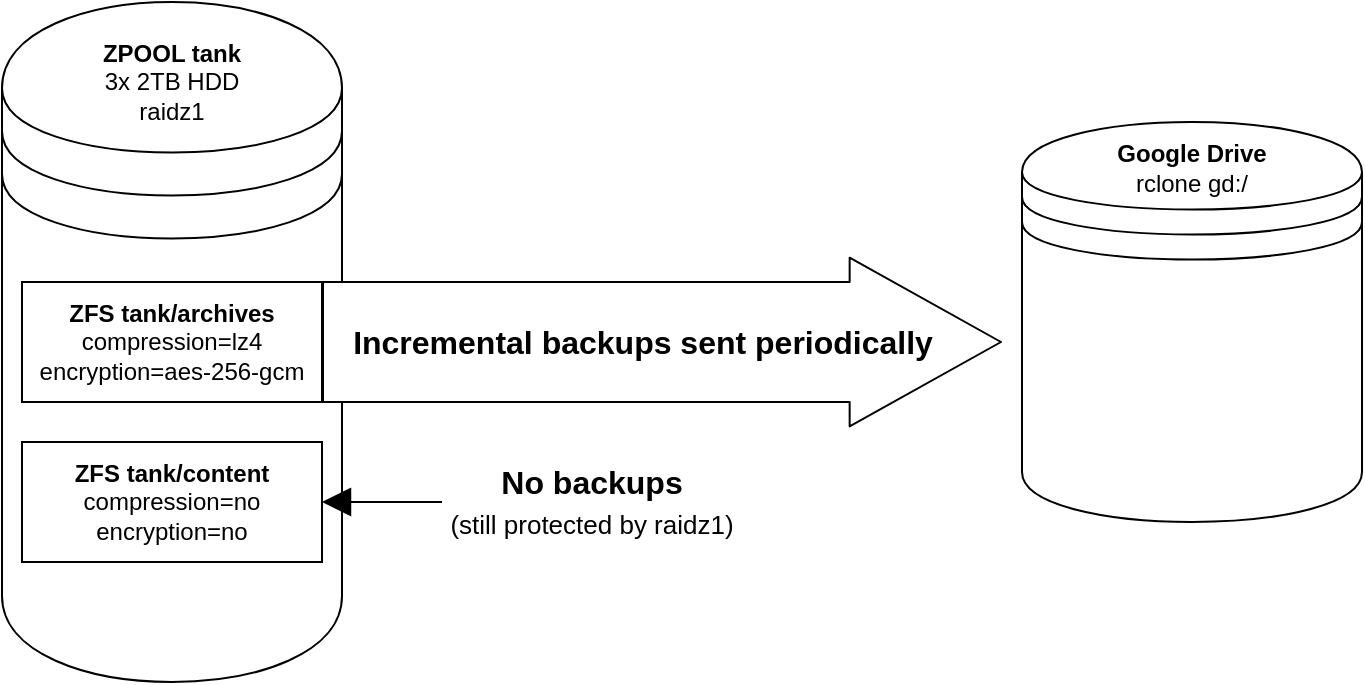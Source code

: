 <mxfile compressed="false" version="13.9.9" type="device" pages="5">
  <diagram id="nJ3RZQYG2YScG-p-Dwe9" name="Overview">
    <mxGraphModel dx="981" dy="554" grid="1" gridSize="10" guides="0" tooltips="1" connect="1" arrows="1" fold="1" page="1" pageScale="1" pageWidth="760" pageHeight="420" math="0" shadow="0">
      <root>
        <mxCell id="0" />
        <mxCell id="1" parent="0" />
        <mxCell id="-GHyNmHYKPq7vWa3w7rU-16" value="" style="shape=datastore;whiteSpace=wrap;html=1;verticalAlign=top;horizontal=1;align=center;" parent="1" vertex="1">
          <mxGeometry x="550" y="100" width="170" height="200" as="geometry" />
        </mxCell>
        <mxCell id="-GHyNmHYKPq7vWa3w7rU-1" value="" style="shape=datastore;whiteSpace=wrap;html=1;verticalAlign=top;horizontal=1;align=center;" parent="1" vertex="1">
          <mxGeometry x="40" y="40" width="170" height="340" as="geometry" />
        </mxCell>
        <mxCell id="-GHyNmHYKPq7vWa3w7rU-4" value="&lt;b&gt;ZFS tank/content&lt;/b&gt;&lt;br&gt;compression=no&lt;br&gt;encryption=no" style="rounded=0;whiteSpace=wrap;html=1;" parent="1" vertex="1">
          <mxGeometry x="50" y="260" width="150" height="60" as="geometry" />
        </mxCell>
        <mxCell id="-GHyNmHYKPq7vWa3w7rU-8" value="&lt;b&gt;ZPOOL tank&lt;br&gt;&lt;/b&gt;3x 2TB HDD&lt;br&gt;raidz1" style="rounded=0;whiteSpace=wrap;html=1;align=center;fillColor=none;strokeColor=none;" parent="1" vertex="1">
          <mxGeometry x="60" y="50" width="130" height="60" as="geometry" />
        </mxCell>
        <mxCell id="-GHyNmHYKPq7vWa3w7rU-11" value="&lt;b&gt;Google Drive&lt;br&gt;&lt;/b&gt;rclone gd:/" style="rounded=0;whiteSpace=wrap;html=1;align=center;fillColor=none;strokeColor=none;" parent="1" vertex="1">
          <mxGeometry x="570" y="93" width="130" height="60" as="geometry" />
        </mxCell>
        <mxCell id="npg67AFGJDjiDNsVnRZ3-2" value="" style="shape=flexArrow;endArrow=classic;html=1;fontSize=11;exitX=1;exitY=0.5;exitDx=0;exitDy=0;endWidth=23.333;endSize=24.892;width=60;fillColor=#ffffff;" parent="1" source="-GHyNmHYKPq7vWa3w7rU-3" edge="1">
          <mxGeometry width="50" height="50" relative="1" as="geometry">
            <mxPoint x="340" y="270" as="sourcePoint" />
            <mxPoint x="540" y="210" as="targetPoint" />
          </mxGeometry>
        </mxCell>
        <mxCell id="npg67AFGJDjiDNsVnRZ3-3" value="Incremental backups sent periodically" style="edgeLabel;html=1;align=center;verticalAlign=middle;resizable=0;points=[];fontSize=16;fontStyle=1" parent="npg67AFGJDjiDNsVnRZ3-2" vertex="1" connectable="0">
          <mxGeometry x="-0.199" y="8" relative="1" as="geometry">
            <mxPoint x="24.17" y="8" as="offset" />
          </mxGeometry>
        </mxCell>
        <mxCell id="npg67AFGJDjiDNsVnRZ3-6" style="edgeStyle=orthogonalEdgeStyle;rounded=0;orthogonalLoop=1;jettySize=auto;html=1;entryX=1;entryY=0.5;entryDx=0;entryDy=0;fontSize=16;endArrow=block;endFill=1;startSize=12;endSize=12;" parent="1" source="npg67AFGJDjiDNsVnRZ3-5" target="-GHyNmHYKPq7vWa3w7rU-4" edge="1">
          <mxGeometry relative="1" as="geometry" />
        </mxCell>
        <mxCell id="npg67AFGJDjiDNsVnRZ3-5" value="&lt;b&gt;No backups&lt;br&gt;&lt;/b&gt;&lt;font style=&quot;font-size: 13px&quot;&gt;(still protected by raidz1)&lt;/font&gt;" style="text;html=1;strokeColor=none;fillColor=none;align=center;verticalAlign=middle;whiteSpace=wrap;rounded=0;fontSize=16;opacity=20;" parent="1" vertex="1">
          <mxGeometry x="260" y="270" width="150" height="40" as="geometry" />
        </mxCell>
        <mxCell id="-GHyNmHYKPq7vWa3w7rU-3" value="&lt;b&gt;ZFS tank/archives&lt;br&gt;&lt;/b&gt;compression=lz4&lt;br&gt;encryption=aes-256-gcm" style="rounded=0;whiteSpace=wrap;html=1;" parent="1" vertex="1">
          <mxGeometry x="50" y="180" width="150" height="60" as="geometry" />
        </mxCell>
      </root>
    </mxGraphModel>
  </diagram>
  <diagram name="Internal Arch" id="vzJnrldd0c1qB9JZdmv3">
    <mxGraphModel dx="981" dy="554" grid="1" gridSize="10" guides="0" tooltips="1" connect="1" arrows="1" fold="1" page="1" pageScale="1" pageWidth="760" pageHeight="480" math="0" shadow="0">
      <root>
        <mxCell id="HpQt6Ej-NXhSkaC_cFh1-0" />
        <mxCell id="HpQt6Ej-NXhSkaC_cFh1-1" parent="HpQt6Ej-NXhSkaC_cFh1-0" />
        <mxCell id="HpQt6Ej-NXhSkaC_cFh1-2" value="" style="shape=datastore;whiteSpace=wrap;html=1;verticalAlign=top;horizontal=1;align=center;" parent="HpQt6Ej-NXhSkaC_cFh1-1" vertex="1">
          <mxGeometry x="550" y="40" width="170" height="400" as="geometry" />
        </mxCell>
        <mxCell id="HpQt6Ej-NXhSkaC_cFh1-3" value="" style="shape=datastore;whiteSpace=wrap;html=1;verticalAlign=top;horizontal=1;align=center;" parent="HpQt6Ej-NXhSkaC_cFh1-1" vertex="1">
          <mxGeometry x="40" y="40" width="170" height="400" as="geometry" />
        </mxCell>
        <mxCell id="HpQt6Ej-NXhSkaC_cFh1-6" value="&lt;b&gt;ZFS tank/archives&lt;br&gt;&lt;/b&gt;compression=lz4&lt;br&gt;encryption=aes-256-gcm" style="rounded=0;whiteSpace=wrap;html=1;" parent="HpQt6Ej-NXhSkaC_cFh1-1" vertex="1">
          <mxGeometry x="50" y="190" width="150" height="60" as="geometry" />
        </mxCell>
        <mxCell id="HpQt6Ej-NXhSkaC_cFh1-7" value="&lt;b&gt;ZFS tank/content&lt;/b&gt;&lt;br&gt;" style="rounded=0;whiteSpace=wrap;html=1;opacity=20;textOpacity=20;" parent="HpQt6Ej-NXhSkaC_cFh1-1" vertex="1">
          <mxGeometry x="50" y="360" width="150" height="30" as="geometry" />
        </mxCell>
        <mxCell id="HpQt6Ej-NXhSkaC_cFh1-8" value="&lt;b&gt;ZPOOL tank&lt;br&gt;&lt;/b&gt;3x 2TB HDD&lt;br&gt;raidz1" style="rounded=0;whiteSpace=wrap;html=1;align=center;fillColor=none;strokeColor=none;" parent="HpQt6Ej-NXhSkaC_cFh1-1" vertex="1">
          <mxGeometry x="60" y="60" width="130" height="60" as="geometry" />
        </mxCell>
        <mxCell id="HpQt6Ej-NXhSkaC_cFh1-10" value="&lt;span&gt;@1605662812&lt;/span&gt;" style="rounded=0;whiteSpace=wrap;html=1;fontStyle=0" parent="HpQt6Ej-NXhSkaC_cFh1-1" vertex="1">
          <mxGeometry x="50" y="250" width="150" height="30" as="geometry" />
        </mxCell>
        <mxCell id="HpQt6Ej-NXhSkaC_cFh1-12" value="&lt;span&gt;@1605502314&lt;/span&gt;" style="rounded=0;whiteSpace=wrap;html=1;fontStyle=0" parent="HpQt6Ej-NXhSkaC_cFh1-1" vertex="1">
          <mxGeometry x="50" y="280" width="150" height="30" as="geometry" />
        </mxCell>
        <mxCell id="HpQt6Ej-NXhSkaC_cFh1-13" value="&lt;b&gt;Google Drive&lt;br&gt;&lt;/b&gt;rclone gd:/" style="rounded=0;whiteSpace=wrap;html=1;align=center;fillColor=none;strokeColor=none;" parent="HpQt6Ej-NXhSkaC_cFh1-1" vertex="1">
          <mxGeometry x="570" y="50" width="130" height="60" as="geometry" />
        </mxCell>
        <mxCell id="HpQt6Ej-NXhSkaC_cFh1-14" value="base_1605400577/" style="shape=document;whiteSpace=wrap;html=1;boundedLbl=1;fillColor=none;align=center;size=0.25;" parent="HpQt6Ej-NXhSkaC_cFh1-1" vertex="1">
          <mxGeometry x="570" y="210" width="130" height="40" as="geometry" />
        </mxCell>
        <mxCell id="HpQt6Ej-NXhSkaC_cFh1-15" value="&lt;span&gt;@base_1605400577&lt;/span&gt;" style="rounded=0;whiteSpace=wrap;html=1;fontStyle=0" parent="HpQt6Ej-NXhSkaC_cFh1-1" vertex="1">
          <mxGeometry x="50" y="310" width="150" height="30" as="geometry" />
        </mxCell>
        <mxCell id="HpQt6Ej-NXhSkaC_cFh1-16" value="1605400577_1605502314/" style="shape=tape;whiteSpace=wrap;html=1;fillColor=none;align=center;size=0.2;fontSize=9;" parent="HpQt6Ej-NXhSkaC_cFh1-1" vertex="1">
          <mxGeometry x="570" y="250" width="130" height="40" as="geometry" />
        </mxCell>
        <mxCell id="HpQt6Ej-NXhSkaC_cFh1-17" value="1605502314_1605662812/" style="shape=tape;whiteSpace=wrap;html=1;fillColor=none;align=center;size=0.2;fontSize=9;" parent="HpQt6Ej-NXhSkaC_cFh1-1" vertex="1">
          <mxGeometry x="570" y="290" width="130" height="40" as="geometry" />
        </mxCell>
        <mxCell id="HpQt6Ej-NXhSkaC_cFh1-18" value="" style="shape=tape;whiteSpace=wrap;html=1;fillColor=none;align=center;size=0.2;" parent="HpQt6Ej-NXhSkaC_cFh1-1" vertex="1">
          <mxGeometry x="570" y="357" width="130" height="40" as="geometry" />
        </mxCell>
        <mxCell id="HpQt6Ej-NXhSkaC_cFh1-19" value="..." style="text;html=1;strokeColor=none;fillColor=none;align=center;verticalAlign=middle;whiteSpace=wrap;rounded=0;fontSize=20;" parent="HpQt6Ej-NXhSkaC_cFh1-1" vertex="1">
          <mxGeometry x="616" y="330" width="40" height="20" as="geometry" />
        </mxCell>
        <mxCell id="ng96mBctWofza6et0SA4-3" style="edgeStyle=orthogonalEdgeStyle;rounded=0;orthogonalLoop=1;jettySize=auto;html=1;exitX=-0.002;exitY=0.375;exitDx=0;exitDy=0;entryX=1;entryY=0.5;entryDx=0;entryDy=0;startSize=12;endArrow=block;endFill=1;endSize=12;fillColor=#ffffff;fontSize=12;exitPerimeter=0;" parent="HpQt6Ej-NXhSkaC_cFh1-1" source="ng96mBctWofza6et0SA4-1" target="HpQt6Ej-NXhSkaC_cFh1-10" edge="1">
          <mxGeometry relative="1" as="geometry" />
        </mxCell>
        <mxCell id="ng96mBctWofza6et0SA4-1" value="Unix timestamp of the snapshots&#39; &quot;creation&quot; property" style="text;html=1;strokeColor=none;fillColor=none;align=center;verticalAlign=middle;whiteSpace=wrap;rounded=0;labelBackgroundColor=#FFFFFF;fontSize=12;opacity=50;" parent="HpQt6Ej-NXhSkaC_cFh1-1" vertex="1">
          <mxGeometry x="290" y="250" width="180" height="40" as="geometry" />
        </mxCell>
        <mxCell id="ng96mBctWofza6et0SA4-4" style="edgeStyle=orthogonalEdgeStyle;rounded=0;orthogonalLoop=1;jettySize=auto;html=1;exitX=1;exitY=0.5;exitDx=0;exitDy=0;entryX=0;entryY=0.5;entryDx=0;entryDy=0;entryPerimeter=0;startSize=12;endArrow=block;endFill=1;endSize=12;fillColor=#ffffff;fontSize=12;" parent="HpQt6Ej-NXhSkaC_cFh1-1" source="ng96mBctWofza6et0SA4-2" target="HpQt6Ej-NXhSkaC_cFh1-17" edge="1">
          <mxGeometry relative="1" as="geometry" />
        </mxCell>
        <mxCell id="ng96mBctWofza6et0SA4-2" value="&amp;lt;previous&amp;gt;_&amp;lt;current&amp;gt;" style="text;html=1;strokeColor=none;fillColor=none;align=center;verticalAlign=middle;whiteSpace=wrap;rounded=0;labelBackgroundColor=#FFFFFF;fontSize=12;opacity=50;" parent="HpQt6Ej-NXhSkaC_cFh1-1" vertex="1">
          <mxGeometry x="310" y="290" width="140" height="40" as="geometry" />
        </mxCell>
      </root>
    </mxGraphModel>
  </diagram>
  <diagram name="Initialize" id="cofP7T9EM-FGZ8RabKio">
    <mxGraphModel dx="813" dy="459" grid="1" gridSize="10" guides="0" tooltips="1" connect="1" arrows="1" fold="1" page="1" pageScale="1" pageWidth="760" pageHeight="480" math="0" shadow="0">
      <root>
        <mxCell id="0Wr0nN8OQr0QDUOuUOFK-0" />
        <mxCell id="0Wr0nN8OQr0QDUOuUOFK-1" parent="0Wr0nN8OQr0QDUOuUOFK-0" />
        <mxCell id="0Wr0nN8OQr0QDUOuUOFK-2" value="" style="shape=datastore;whiteSpace=wrap;html=1;verticalAlign=top;horizontal=1;align=center;" parent="0Wr0nN8OQr0QDUOuUOFK-1" vertex="1">
          <mxGeometry x="550" y="40" width="170" height="400" as="geometry" />
        </mxCell>
        <mxCell id="0Wr0nN8OQr0QDUOuUOFK-3" value="" style="shape=datastore;whiteSpace=wrap;html=1;verticalAlign=top;horizontal=1;align=center;" parent="0Wr0nN8OQr0QDUOuUOFK-1" vertex="1">
          <mxGeometry x="40" y="40" width="170" height="400" as="geometry" />
        </mxCell>
        <mxCell id="2aMbnrLA5fNozRiJ_EdC-1" style="edgeStyle=orthogonalEdgeStyle;rounded=0;orthogonalLoop=1;jettySize=auto;html=1;exitX=1;exitY=0.75;exitDx=0;exitDy=0;entryX=0;entryY=0.25;entryDx=0;entryDy=0;startSize=12;endArrow=block;endFill=1;endSize=12;fillColor=#ffffff;fontSize=16;" parent="0Wr0nN8OQr0QDUOuUOFK-1" source="0Wr0nN8OQr0QDUOuUOFK-13" target="0Wr0nN8OQr0QDUOuUOFK-12" edge="1">
          <mxGeometry relative="1" as="geometry">
            <Array as="points">
              <mxPoint x="530" y="273" />
              <mxPoint x="530" y="220" />
            </Array>
          </mxGeometry>
        </mxCell>
        <mxCell id="_yrOJepQ_6mpStZRwek_-3" value="zfs send -Rw tank/archives&lt;span style=&quot;background-color: rgb(248 , 249 , 250) ; font-size: 12px&quot;&gt;@1605400577&lt;/span&gt;_base \&lt;br style=&quot;font-size: 12px&quot;&gt;| rpipe.py gd:/tank/archives/" style="edgeLabel;html=1;align=left;verticalAlign=middle;resizable=0;points=[];fontSize=12;" parent="2aMbnrLA5fNozRiJ_EdC-1" vertex="1" connectable="0">
          <mxGeometry x="-0.328" y="-1" relative="1" as="geometry">
            <mxPoint x="-102.07" y="16.49" as="offset" />
          </mxGeometry>
        </mxCell>
        <mxCell id="_yrOJepQ_6mpStZRwek_-1" style="edgeStyle=orthogonalEdgeStyle;rounded=0;orthogonalLoop=1;jettySize=auto;html=1;exitX=1;exitY=0.25;exitDx=0;exitDy=0;entryX=1;entryY=0.25;entryDx=0;entryDy=0;startSize=12;endArrow=block;endFill=1;endSize=12;fillColor=#ffffff;fontSize=16;" parent="0Wr0nN8OQr0QDUOuUOFK-1" source="0Wr0nN8OQr0QDUOuUOFK-4" target="0Wr0nN8OQr0QDUOuUOFK-13" edge="1">
          <mxGeometry relative="1" as="geometry">
            <Array as="points">
              <mxPoint x="230" y="205" />
              <mxPoint x="230" y="257" />
            </Array>
          </mxGeometry>
        </mxCell>
        <mxCell id="_yrOJepQ_6mpStZRwek_-2" value="zfs snapshot tank/archives&lt;span style=&quot;text-align: center ; background-color: rgb(248 , 249 , 250)&quot;&gt;@base&lt;br&gt;zfs rename ...&lt;br&gt;&lt;/span&gt;" style="edgeLabel;html=1;align=left;verticalAlign=middle;resizable=0;points=[];fontSize=12;" parent="_yrOJepQ_6mpStZRwek_-1" vertex="1" connectable="0">
          <mxGeometry x="-0.642" y="2" relative="1" as="geometry">
            <mxPoint x="20.0" y="27" as="offset" />
          </mxGeometry>
        </mxCell>
        <mxCell id="0Wr0nN8OQr0QDUOuUOFK-4" value="&lt;b&gt;ZFS tank/archives&lt;br&gt;&lt;/b&gt;compression=lz4&lt;br&gt;encryption=aes-256-gcm" style="rounded=0;whiteSpace=wrap;html=1;" parent="0Wr0nN8OQr0QDUOuUOFK-1" vertex="1">
          <mxGeometry x="50" y="190" width="150" height="60" as="geometry" />
        </mxCell>
        <mxCell id="0Wr0nN8OQr0QDUOuUOFK-6" value="&lt;b&gt;ZPOOL tank&lt;br&gt;&lt;/b&gt;3x 2TB HDD&lt;br&gt;raidz1" style="rounded=0;whiteSpace=wrap;html=1;align=center;fillColor=none;strokeColor=none;" parent="0Wr0nN8OQr0QDUOuUOFK-1" vertex="1">
          <mxGeometry x="60" y="60" width="130" height="60" as="geometry" />
        </mxCell>
        <mxCell id="0Wr0nN8OQr0QDUOuUOFK-11" value="&lt;b&gt;Google Drive&lt;br&gt;&lt;/b&gt;rclone gd:/" style="rounded=0;whiteSpace=wrap;html=1;align=center;fillColor=none;strokeColor=none;" parent="0Wr0nN8OQr0QDUOuUOFK-1" vertex="1">
          <mxGeometry x="570" y="50" width="130" height="60" as="geometry" />
        </mxCell>
        <mxCell id="k0br9yilRomerTQD-o_a-1" style="edgeStyle=orthogonalEdgeStyle;rounded=0;orthogonalLoop=1;jettySize=auto;html=1;exitX=0.513;exitY=0.875;exitDx=0;exitDy=0;entryX=0.5;entryY=1;entryDx=0;entryDy=0;exitPerimeter=0;fillColor=#d5e8d4;strokeColor=#82b366;" edge="1" parent="0Wr0nN8OQr0QDUOuUOFK-1" source="0Wr0nN8OQr0QDUOuUOFK-12" target="0Wr0nN8OQr0QDUOuUOFK-13">
          <mxGeometry relative="1" as="geometry">
            <Array as="points">
              <mxPoint x="637" y="330" />
              <mxPoint x="125" y="330" />
            </Array>
          </mxGeometry>
        </mxCell>
        <mxCell id="k0br9yilRomerTQD-o_a-2" value="&lt;div&gt;if [[ rpipe --verify gd:/tank/archives/base_1605400577 ]]; then;&lt;/div&gt;&lt;div&gt;zfs set tag:offsite=offsite tank/archives@base_1605400577&lt;br&gt;&lt;/div&gt;" style="edgeLabel;html=1;align=center;verticalAlign=middle;resizable=0;points=[];" vertex="1" connectable="0" parent="k0br9yilRomerTQD-o_a-1">
          <mxGeometry x="0.201" relative="1" as="geometry">
            <mxPoint x="36.83" y="19.97" as="offset" />
          </mxGeometry>
        </mxCell>
        <mxCell id="0Wr0nN8OQr0QDUOuUOFK-12" value="base_1605400577/" style="shape=document;whiteSpace=wrap;html=1;boundedLbl=1;fillColor=none;align=center;size=0.25;" parent="0Wr0nN8OQr0QDUOuUOFK-1" vertex="1">
          <mxGeometry x="570" y="210" width="130" height="40" as="geometry" />
        </mxCell>
        <mxCell id="0Wr0nN8OQr0QDUOuUOFK-13" value="@base_1605400577" style="rounded=0;whiteSpace=wrap;html=1;" parent="0Wr0nN8OQr0QDUOuUOFK-1" vertex="1">
          <mxGeometry x="50" y="250" width="150" height="30" as="geometry" />
        </mxCell>
      </root>
    </mxGraphModel>
  </diagram>
  <diagram name="Incremental Backup" id="_9e9zvw17JblkfMjJDrS">
    <mxGraphModel dx="981" dy="554" grid="1" gridSize="10" guides="0" tooltips="1" connect="1" arrows="1" fold="1" page="1" pageScale="1" pageWidth="760" pageHeight="480" math="0" shadow="0">
      <root>
        <mxCell id="Dsu6ImqsWFirkIyhKRx3-0" />
        <mxCell id="Dsu6ImqsWFirkIyhKRx3-1" parent="Dsu6ImqsWFirkIyhKRx3-0" />
        <mxCell id="Dsu6ImqsWFirkIyhKRx3-2" value="" style="shape=datastore;whiteSpace=wrap;html=1;verticalAlign=top;horizontal=1;align=center;" parent="Dsu6ImqsWFirkIyhKRx3-1" vertex="1">
          <mxGeometry x="550" y="40" width="170" height="400" as="geometry" />
        </mxCell>
        <mxCell id="Dsu6ImqsWFirkIyhKRx3-3" value="" style="shape=datastore;whiteSpace=wrap;html=1;verticalAlign=top;horizontal=1;align=center;" parent="Dsu6ImqsWFirkIyhKRx3-1" vertex="1">
          <mxGeometry x="40" y="40" width="170" height="400" as="geometry" />
        </mxCell>
        <mxCell id="BSZRfIyCe6NDJ4Em-f5b-1" style="edgeStyle=orthogonalEdgeStyle;rounded=0;orthogonalLoop=1;jettySize=auto;html=1;exitX=1;exitY=0.5;exitDx=0;exitDy=0;entryX=1;entryY=0.25;entryDx=0;entryDy=0;startSize=12;endArrow=block;endFill=1;endSize=12;fillColor=#ffffff;fontSize=12;" parent="Dsu6ImqsWFirkIyhKRx3-1" source="Dsu6ImqsWFirkIyhKRx3-6" target="BSZRfIyCe6NDJ4Em-f5b-0" edge="1">
          <mxGeometry relative="1" as="geometry">
            <Array as="points">
              <mxPoint x="250" y="220" />
              <mxPoint x="250" y="257" />
            </Array>
          </mxGeometry>
        </mxCell>
        <mxCell id="BSZRfIyCe6NDJ4Em-f5b-8" value="&lt;span&gt;zfs snapshot tank/archives@next&lt;br&gt;&lt;/span&gt;zfs rename ..." style="edgeLabel;html=1;align=left;verticalAlign=middle;resizable=0;points=[];fontSize=12;" parent="BSZRfIyCe6NDJ4Em-f5b-1" vertex="1" connectable="0">
          <mxGeometry x="-0.213" y="2" relative="1" as="geometry">
            <mxPoint x="8" y="6.17" as="offset" />
          </mxGeometry>
        </mxCell>
        <mxCell id="Dsu6ImqsWFirkIyhKRx3-6" value="&lt;b&gt;ZFS tank/archives&lt;br&gt;&lt;/b&gt;compression=lz4&lt;br&gt;encryption=aes-256-gcm" style="rounded=0;whiteSpace=wrap;html=1;" parent="Dsu6ImqsWFirkIyhKRx3-1" vertex="1">
          <mxGeometry x="50" y="190" width="150" height="60" as="geometry" />
        </mxCell>
        <mxCell id="Dsu6ImqsWFirkIyhKRx3-8" value="&lt;b&gt;ZPOOL tank&lt;br&gt;&lt;/b&gt;3x 2TB HDD&lt;br&gt;raidz1" style="rounded=0;whiteSpace=wrap;html=1;align=center;fillColor=none;strokeColor=none;" parent="Dsu6ImqsWFirkIyhKRx3-1" vertex="1">
          <mxGeometry x="60" y="60" width="130" height="60" as="geometry" />
        </mxCell>
        <mxCell id="Dsu6ImqsWFirkIyhKRx3-10" value="@1605502314" style="rounded=0;whiteSpace=wrap;html=1;" parent="Dsu6ImqsWFirkIyhKRx3-1" vertex="1">
          <mxGeometry x="50" y="310" width="150" height="30" as="geometry" />
        </mxCell>
        <mxCell id="BSZRfIyCe6NDJ4Em-f5b-10" style="edgeStyle=none;rounded=0;orthogonalLoop=1;jettySize=auto;html=1;exitX=1;exitY=0.5;exitDx=0;exitDy=0;entryX=0;entryY=0.75;entryDx=0;entryDy=0;startSize=12;endArrow=none;endFill=0;endSize=12;fillColor=#ffffff;fontSize=12;" parent="Dsu6ImqsWFirkIyhKRx3-1" source="Dsu6ImqsWFirkIyhKRx3-12" target="BSZRfIyCe6NDJ4Em-f5b-3" edge="1">
          <mxGeometry relative="1" as="geometry" />
        </mxCell>
        <mxCell id="lUZiyqtygKgdyy2KkRa9-2" style="rounded=0;orthogonalLoop=1;jettySize=auto;html=1;exitX=0;exitY=1;exitDx=0;exitDy=0;entryX=1;entryY=1;entryDx=0;entryDy=0;endArrow=none;endFill=0;fillColor=#f8cecc;strokeColor=#b85450;" edge="1" parent="Dsu6ImqsWFirkIyhKRx3-1" source="Dsu6ImqsWFirkIyhKRx3-12" target="Dsu6ImqsWFirkIyhKRx3-10">
          <mxGeometry relative="1" as="geometry" />
        </mxCell>
        <mxCell id="Dsu6ImqsWFirkIyhKRx3-12" value="@1605662812" style="rounded=0;whiteSpace=wrap;html=1;" parent="Dsu6ImqsWFirkIyhKRx3-1" vertex="1">
          <mxGeometry x="50" y="280" width="150" height="30" as="geometry" />
        </mxCell>
        <mxCell id="Dsu6ImqsWFirkIyhKRx3-13" value="&lt;b&gt;Google Drive&lt;br&gt;&lt;/b&gt;rclone gd:/" style="rounded=0;whiteSpace=wrap;html=1;align=center;fillColor=none;strokeColor=none;" parent="Dsu6ImqsWFirkIyhKRx3-1" vertex="1">
          <mxGeometry x="570" y="50" width="130" height="60" as="geometry" />
        </mxCell>
        <mxCell id="Dsu6ImqsWFirkIyhKRx3-14" value="base_1605400577/" style="shape=document;whiteSpace=wrap;html=1;boundedLbl=1;fillColor=none;align=center;size=0.25;" parent="Dsu6ImqsWFirkIyhKRx3-1" vertex="1">
          <mxGeometry x="570" y="210" width="130" height="40" as="geometry" />
        </mxCell>
        <mxCell id="Dsu6ImqsWFirkIyhKRx3-15" value="@base_1605400577" style="rounded=0;whiteSpace=wrap;html=1;" parent="Dsu6ImqsWFirkIyhKRx3-1" vertex="1">
          <mxGeometry x="50" y="340" width="150" height="30" as="geometry" />
        </mxCell>
        <mxCell id="Dsu6ImqsWFirkIyhKRx3-16" value="1605502314_1605662812/" style="shape=tape;whiteSpace=wrap;html=1;fillColor=none;align=center;size=0.2;fontSize=9;" parent="Dsu6ImqsWFirkIyhKRx3-1" vertex="1">
          <mxGeometry x="570" y="270" width="130" height="40" as="geometry" />
        </mxCell>
        <mxCell id="HaQgBZDqiXkVRI3ILobC-0" style="edgeStyle=orthogonalEdgeStyle;rounded=0;orthogonalLoop=1;jettySize=auto;html=1;exitX=0.25;exitY=1;exitDx=0;exitDy=0;exitPerimeter=0;entryX=0;entryY=0.5;entryDx=0;entryDy=0;fillColor=#d5e8d4;strokeColor=#82b366;" edge="1" parent="Dsu6ImqsWFirkIyhKRx3-1" source="Dsu6ImqsWFirkIyhKRx3-17" target="BSZRfIyCe6NDJ4Em-f5b-0">
          <mxGeometry relative="1" as="geometry">
            <Array as="points">
              <mxPoint x="602" y="380" />
              <mxPoint x="20" y="380" />
              <mxPoint x="20" y="265" />
            </Array>
          </mxGeometry>
        </mxCell>
        <mxCell id="HaQgBZDqiXkVRI3ILobC-1" value="Verify and set offsite tag" style="edgeLabel;html=1;align=center;verticalAlign=middle;resizable=0;points=[];" vertex="1" connectable="0" parent="HaQgBZDqiXkVRI3ILobC-0">
          <mxGeometry x="0.073" y="1" relative="1" as="geometry">
            <mxPoint x="133.77" y="8.97" as="offset" />
          </mxGeometry>
        </mxCell>
        <mxCell id="Dsu6ImqsWFirkIyhKRx3-17" value="1605662812_1605723987/" style="shape=tape;whiteSpace=wrap;html=1;fillColor=none;align=center;size=0.2;fontSize=9;" parent="Dsu6ImqsWFirkIyhKRx3-1" vertex="1">
          <mxGeometry x="570" y="310" width="130" height="40" as="geometry" />
        </mxCell>
        <mxCell id="BSZRfIyCe6NDJ4Em-f5b-9" style="rounded=0;orthogonalLoop=1;jettySize=auto;html=1;exitX=1;exitY=0.75;exitDx=0;exitDy=0;entryX=0;entryY=0.25;entryDx=0;entryDy=0;startSize=12;endArrow=none;endFill=0;endSize=12;fillColor=#ffffff;fontSize=12;" parent="Dsu6ImqsWFirkIyhKRx3-1" source="BSZRfIyCe6NDJ4Em-f5b-0" target="BSZRfIyCe6NDJ4Em-f5b-3" edge="1">
          <mxGeometry relative="1" as="geometry" />
        </mxCell>
        <mxCell id="BSZRfIyCe6NDJ4Em-f5b-0" value="@1605723987" style="rounded=0;whiteSpace=wrap;html=1;" parent="Dsu6ImqsWFirkIyhKRx3-1" vertex="1">
          <mxGeometry x="50" y="250" width="150" height="30" as="geometry" />
        </mxCell>
        <mxCell id="BSZRfIyCe6NDJ4Em-f5b-6" style="edgeStyle=orthogonalEdgeStyle;rounded=0;orthogonalLoop=1;jettySize=auto;html=1;exitX=1;exitY=0.5;exitDx=0;exitDy=0;entryX=0;entryY=0.5;entryDx=0;entryDy=0;entryPerimeter=0;startSize=12;endArrow=block;endFill=1;endSize=12;fillColor=#ffffff;fontSize=12;" parent="Dsu6ImqsWFirkIyhKRx3-1" source="BSZRfIyCe6NDJ4Em-f5b-3" target="Dsu6ImqsWFirkIyhKRx3-17" edge="1">
          <mxGeometry relative="1" as="geometry">
            <Array as="points">
              <mxPoint x="540" y="284" />
              <mxPoint x="540" y="330" />
            </Array>
          </mxGeometry>
        </mxCell>
        <mxCell id="BSZRfIyCe6NDJ4Em-f5b-7" value="&lt;font style=&quot;font-size: 12px&quot;&gt;zfs send -wi tank/archives&lt;span style=&quot;background-color: rgb(248 , 249 , 250)&quot;&gt;@1605662812&lt;/span&gt;&amp;nbsp;\&lt;br&gt;tank/archives&lt;span style=&quot;background-color: rgb(248 , 249 , 250)&quot;&gt;@160572398&lt;font style=&quot;font-size: 12px&quot;&gt;7&lt;/font&gt;&lt;/span&gt;&lt;font style=&quot;font-size: 12px&quot;&gt; \&lt;br&gt;&lt;span style=&quot;background-color: rgb(248 , 249 , 250)&quot;&gt;| rpipe gd:/tank/archives/&lt;br&gt;&lt;/span&gt;&lt;/font&gt;&lt;/font&gt;" style="edgeLabel;html=1;align=center;verticalAlign=middle;resizable=0;points=[];fontSize=12;labelBackgroundColor=#FFFFFF;" parent="BSZRfIyCe6NDJ4Em-f5b-6" vertex="1" connectable="0">
          <mxGeometry x="-0.771" y="2" relative="1" as="geometry">
            <mxPoint x="1.03" y="48.01" as="offset" />
          </mxGeometry>
        </mxCell>
        <mxCell id="BSZRfIyCe6NDJ4Em-f5b-3" value="" style="triangle;whiteSpace=wrap;html=1;fillColor=none;fontSize=12;align=center;" parent="Dsu6ImqsWFirkIyhKRx3-1" vertex="1">
          <mxGeometry x="300" y="262" width="60" height="44" as="geometry" />
        </mxCell>
        <mxCell id="BSZRfIyCe6NDJ4Em-f5b-13" style="edgeStyle=orthogonalEdgeStyle;rounded=0;orthogonalLoop=1;jettySize=auto;html=1;entryX=1;entryY=0.5;entryDx=0;entryDy=0;startSize=12;endArrow=block;endFill=1;endSize=12;fillColor=#ffffff;fontSize=11;" parent="Dsu6ImqsWFirkIyhKRx3-1" source="BSZRfIyCe6NDJ4Em-f5b-12" target="Dsu6ImqsWFirkIyhKRx3-10" edge="1">
          <mxGeometry relative="1" as="geometry" />
        </mxCell>
        <mxCell id="BSZRfIyCe6NDJ4Em-f5b-12" value="zf&lt;font style=&quot;font-size: 11px&quot;&gt;s destroy tank/archives&lt;span style=&quot;background-color: rgb(248 , 249 , 250)&quot;&gt;@1605502314&lt;/span&gt;&lt;/font&gt;" style="text;html=1;strokeColor=none;fillColor=none;align=center;verticalAlign=middle;whiteSpace=wrap;rounded=0;labelBackgroundColor=#FFFFFF;fontSize=11;opacity=50;" parent="Dsu6ImqsWFirkIyhKRx3-1" vertex="1">
          <mxGeometry x="280" y="420" width="200" height="20" as="geometry" />
        </mxCell>
        <mxCell id="_eyJa2z6mlq-MGPUq4mG-0" value="..." style="text;html=1;strokeColor=none;fillColor=none;align=center;verticalAlign=middle;whiteSpace=wrap;rounded=0;labelBackgroundColor=#FFFFFF;fontSize=15;opacity=50;fontStyle=1" parent="Dsu6ImqsWFirkIyhKRx3-1" vertex="1">
          <mxGeometry x="618" y="248" width="40" height="20" as="geometry" />
        </mxCell>
        <mxCell id="lUZiyqtygKgdyy2KkRa9-4" value="" style="endArrow=none;html=1;exitX=0;exitY=0;exitDx=0;exitDy=0;entryX=1;entryY=1;entryDx=0;entryDy=0;fillColor=#f8cecc;strokeColor=#b85450;" edge="1" parent="Dsu6ImqsWFirkIyhKRx3-1" source="Dsu6ImqsWFirkIyhKRx3-15" target="Dsu6ImqsWFirkIyhKRx3-12">
          <mxGeometry width="50" height="50" relative="1" as="geometry">
            <mxPoint x="180" y="330" as="sourcePoint" />
            <mxPoint x="230" y="280" as="targetPoint" />
          </mxGeometry>
        </mxCell>
      </root>
    </mxGraphModel>
  </diagram>
  <diagram id="UWOGQSKJGF1zsfyRiutg" name="FAQ">
    <mxGraphModel dx="569" dy="322" grid="1" gridSize="10" guides="1" tooltips="1" connect="1" arrows="1" fold="1" page="1" pageScale="1" pageWidth="760" pageHeight="480" math="0" shadow="0">
      <root>
        <mxCell id="bIVHZkAMpSMrpnlqGJBC-0" />
        <mxCell id="bIVHZkAMpSMrpnlqGJBC-1" parent="bIVHZkAMpSMrpnlqGJBC-0" />
        <mxCell id="bIVHZkAMpSMrpnlqGJBC-2" value="&lt;ul&gt;&lt;li&gt;What happens if an increment on remote goes missing?&lt;/li&gt;&lt;ul&gt;&lt;li&gt;Can&#39;t recv later increments! Not good!&lt;br&gt;&lt;/li&gt;&lt;/ul&gt;&lt;li&gt;How is the integrity of the base verified periodically?&lt;/li&gt;&lt;ul&gt;&lt;li&gt;rpipe can check hashes! Good!&lt;br&gt;&lt;/li&gt;&lt;/ul&gt;&lt;li&gt;How is the integrity of the remote verified periodically?&lt;/li&gt;&lt;ul&gt;&lt;li&gt;Can check the hashes of all parts, can look at part names to verify consistency but can&#39;t guarantee they&#39;ll fit together, not great&lt;br&gt;&lt;/li&gt;&lt;/ul&gt;&lt;li&gt;Does the base snapshot need to be retained locally?&lt;/li&gt;&lt;ul&gt;&lt;li&gt;No.&lt;/li&gt;&lt;/ul&gt;&lt;li&gt;What happens if an upload to remote is interrupted?&lt;/li&gt;&lt;ul&gt;&lt;li&gt;Progress on that upload is lost, but since the local snapshots aren&#39;t tagged as &quot;offsite&quot; until the transfer is finished and verified, you can restart the backup and a new snapshot will be created and reference the correct starting snapshot for the increment (latest marked &quot;offsite&quot;)&lt;/li&gt;&lt;li&gt;Need to test how rpipe deals with this&lt;br&gt;&lt;/li&gt;&lt;/ul&gt;&lt;/ul&gt;" style="text;html=1;strokeColor=none;fillColor=none;align=left;verticalAlign=top;whiteSpace=wrap;rounded=0;labelBackgroundColor=#FFFFFF;fontSize=11;opacity=50;" parent="bIVHZkAMpSMrpnlqGJBC-1" vertex="1">
          <mxGeometry x="210" y="140" width="410" height="230" as="geometry" />
        </mxCell>
      </root>
    </mxGraphModel>
  </diagram>
</mxfile>
